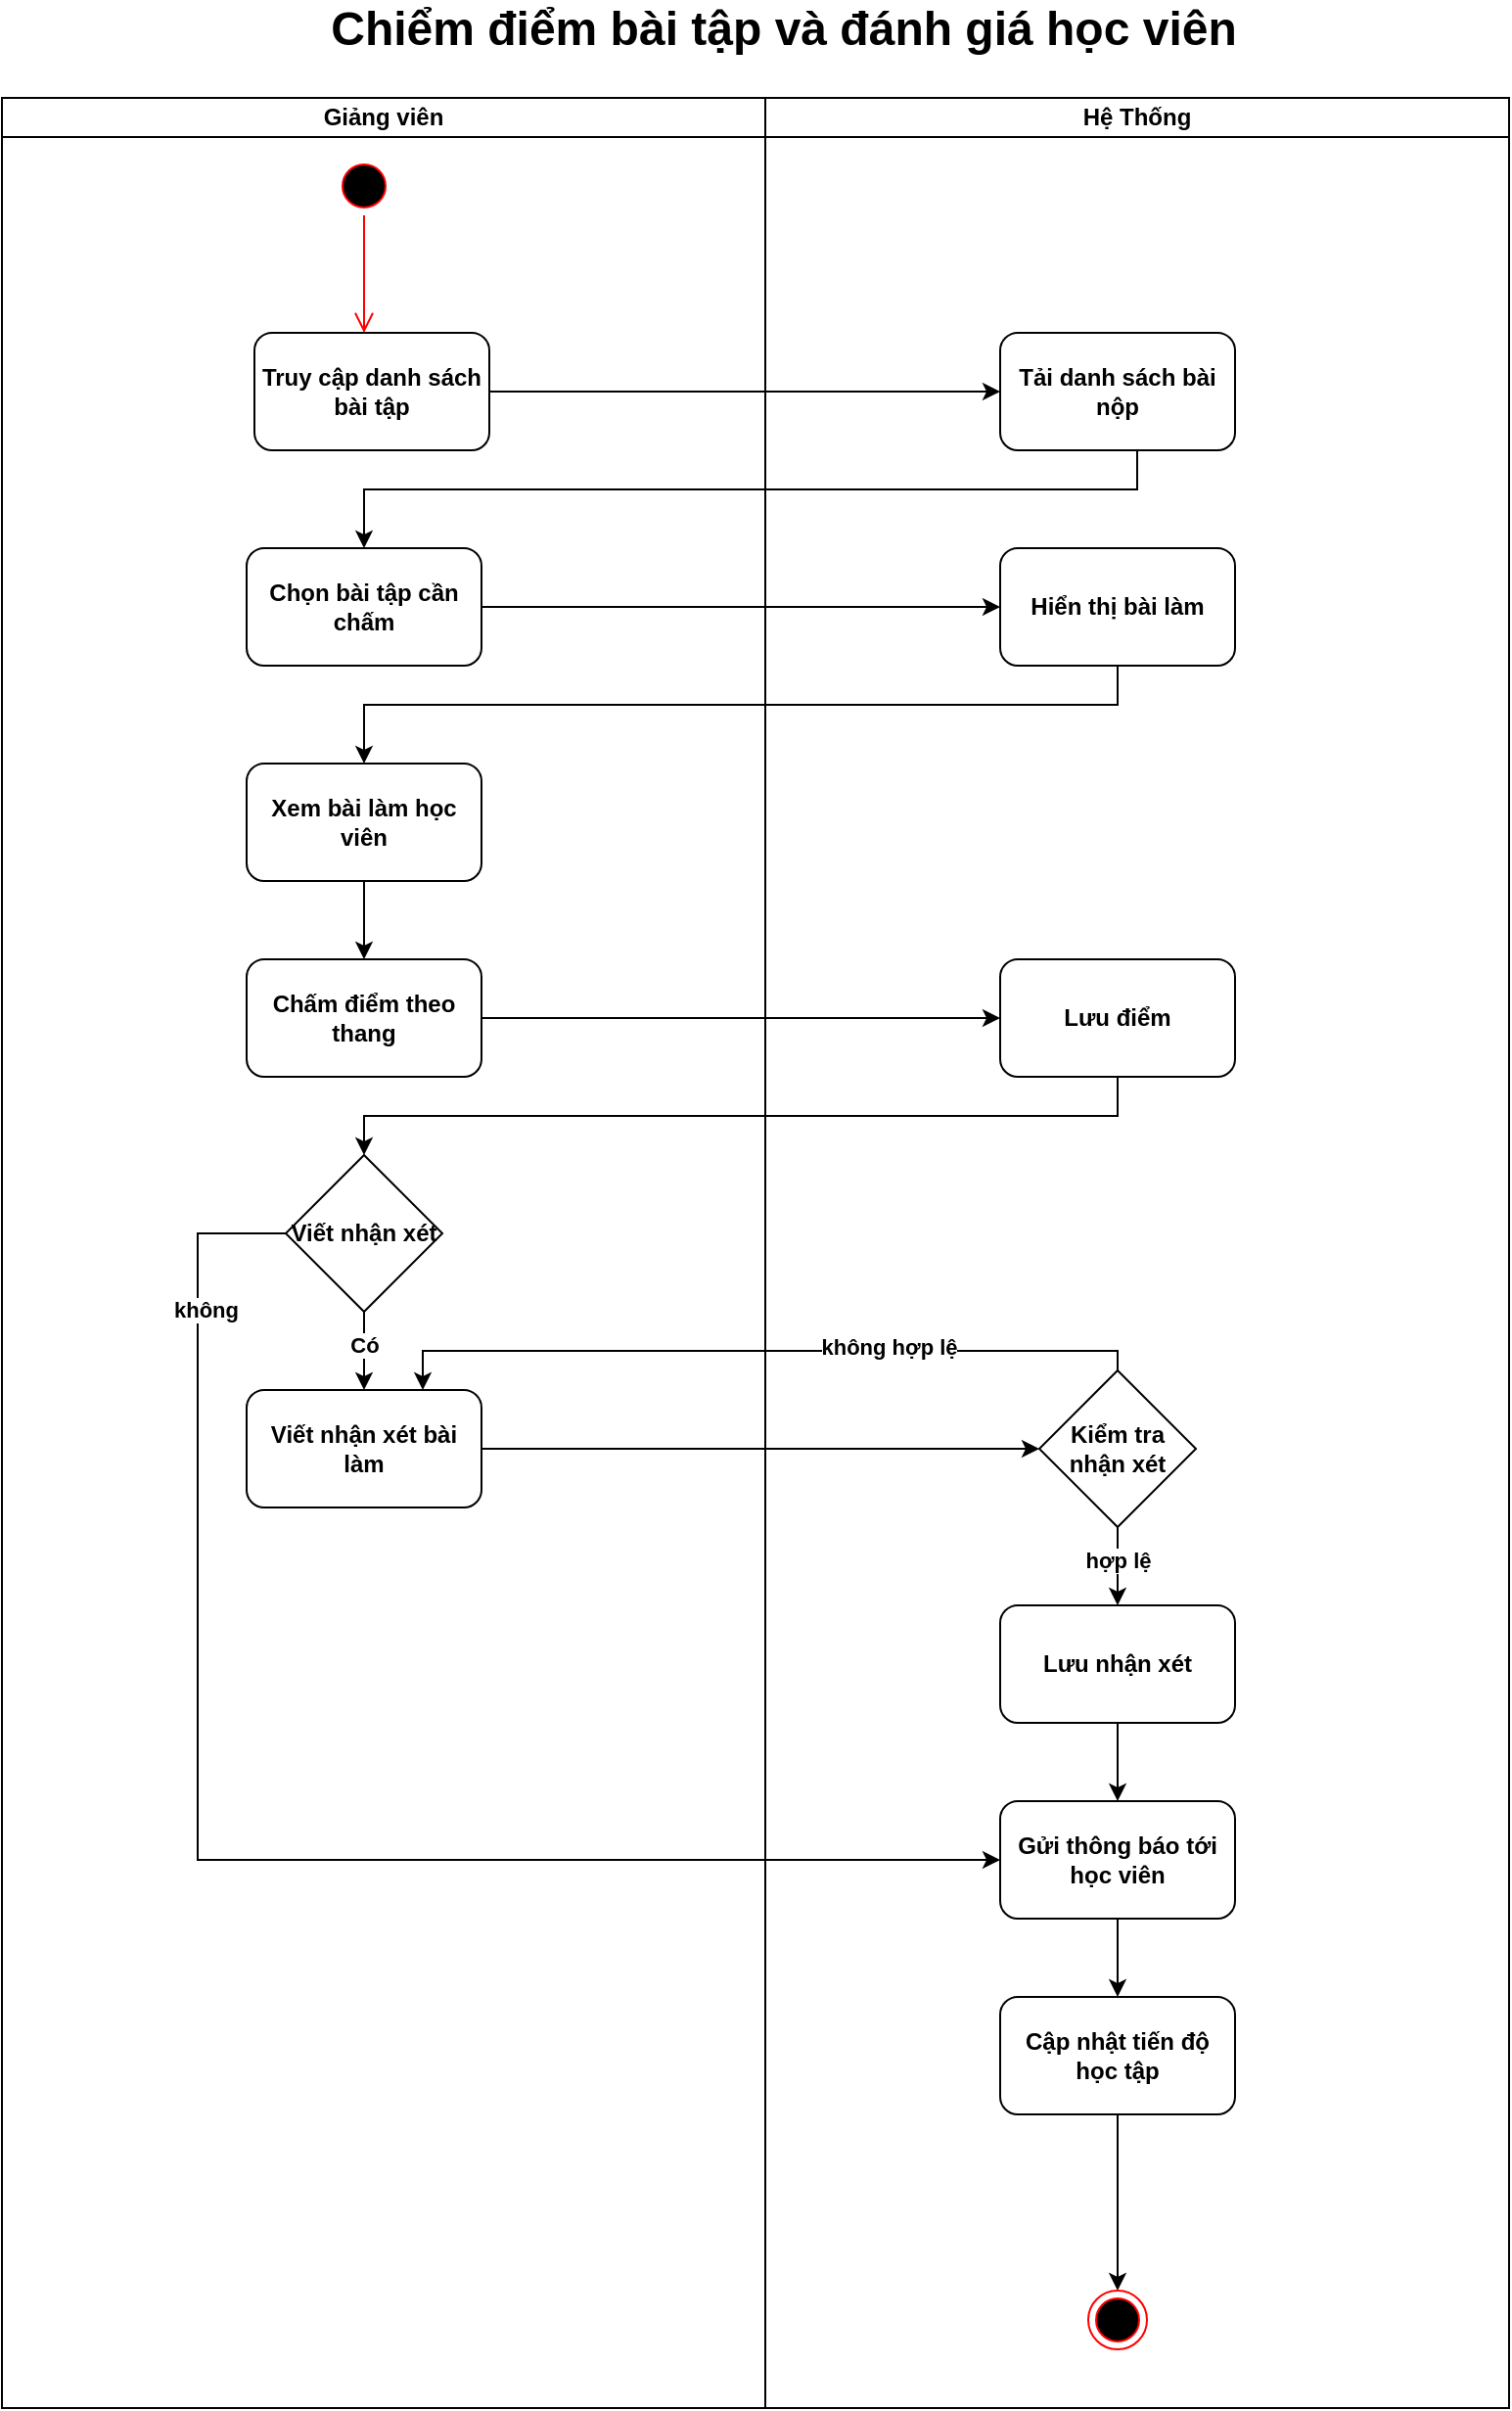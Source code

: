 <mxfile version="26.1.0">
  <diagram name="Page-1" id="wbQZyvyTx6BWdnMMYAxv">
    <mxGraphModel dx="2037" dy="1079" grid="1" gridSize="10" guides="1" tooltips="1" connect="1" arrows="1" fold="1" page="1" pageScale="1" pageWidth="850" pageHeight="1100" math="0" shadow="0">
      <root>
        <mxCell id="0" />
        <mxCell id="1" parent="0" />
        <mxCell id="KjcnaRuuAllKebxKeTsd-1" value="Giảng viên" style="swimlane;startSize=20;whiteSpace=wrap;html=1;fontStyle=1" vertex="1" parent="1">
          <mxGeometry x="60" y="150" width="390" height="1180" as="geometry" />
        </mxCell>
        <mxCell id="KjcnaRuuAllKebxKeTsd-2" value="" style="ellipse;html=1;shape=startState;fillColor=#000000;strokeColor=#ff0000;fontStyle=1" vertex="1" parent="KjcnaRuuAllKebxKeTsd-1">
          <mxGeometry x="170" y="30" width="30" height="30" as="geometry" />
        </mxCell>
        <mxCell id="KjcnaRuuAllKebxKeTsd-3" value="" style="edgeStyle=orthogonalEdgeStyle;html=1;verticalAlign=bottom;endArrow=open;endSize=8;strokeColor=#ff0000;rounded=0;fontStyle=1" edge="1" parent="KjcnaRuuAllKebxKeTsd-1" source="KjcnaRuuAllKebxKeTsd-2">
          <mxGeometry relative="1" as="geometry">
            <mxPoint x="185" y="120" as="targetPoint" />
          </mxGeometry>
        </mxCell>
        <mxCell id="KjcnaRuuAllKebxKeTsd-44" value="Chọn bài tập cần chấm" style="rounded=1;whiteSpace=wrap;html=1;fontStyle=1" vertex="1" parent="KjcnaRuuAllKebxKeTsd-1">
          <mxGeometry x="125" y="230" width="120" height="60" as="geometry" />
        </mxCell>
        <mxCell id="KjcnaRuuAllKebxKeTsd-55" style="edgeStyle=orthogonalEdgeStyle;rounded=0;orthogonalLoop=1;jettySize=auto;html=1;entryX=0.5;entryY=0;entryDx=0;entryDy=0;fontStyle=1" edge="1" parent="KjcnaRuuAllKebxKeTsd-1" source="KjcnaRuuAllKebxKeTsd-49" target="KjcnaRuuAllKebxKeTsd-53">
          <mxGeometry relative="1" as="geometry" />
        </mxCell>
        <mxCell id="KjcnaRuuAllKebxKeTsd-49" value="Xem bài làm học viên" style="rounded=1;whiteSpace=wrap;html=1;fontStyle=1" vertex="1" parent="KjcnaRuuAllKebxKeTsd-1">
          <mxGeometry x="125" y="340" width="120" height="60" as="geometry" />
        </mxCell>
        <mxCell id="KjcnaRuuAllKebxKeTsd-53" value="Chấm điểm theo thang" style="rounded=1;whiteSpace=wrap;html=1;fontStyle=1" vertex="1" parent="KjcnaRuuAllKebxKeTsd-1">
          <mxGeometry x="125" y="440" width="120" height="60" as="geometry" />
        </mxCell>
        <mxCell id="KjcnaRuuAllKebxKeTsd-64" style="edgeStyle=orthogonalEdgeStyle;rounded=0;orthogonalLoop=1;jettySize=auto;html=1;entryX=0.5;entryY=0;entryDx=0;entryDy=0;fontStyle=1" edge="1" parent="KjcnaRuuAllKebxKeTsd-1" source="KjcnaRuuAllKebxKeTsd-62" target="KjcnaRuuAllKebxKeTsd-63">
          <mxGeometry relative="1" as="geometry" />
        </mxCell>
        <mxCell id="KjcnaRuuAllKebxKeTsd-65" value="Có" style="edgeLabel;html=1;align=center;verticalAlign=middle;resizable=0;points=[];fontStyle=1" vertex="1" connectable="0" parent="KjcnaRuuAllKebxKeTsd-64">
          <mxGeometry x="-0.15" relative="1" as="geometry">
            <mxPoint as="offset" />
          </mxGeometry>
        </mxCell>
        <mxCell id="KjcnaRuuAllKebxKeTsd-62" value="Viết nhận xét" style="rhombus;whiteSpace=wrap;html=1;fontStyle=1" vertex="1" parent="KjcnaRuuAllKebxKeTsd-1">
          <mxGeometry x="145" y="540" width="80" height="80" as="geometry" />
        </mxCell>
        <mxCell id="KjcnaRuuAllKebxKeTsd-63" value="Viết nhận xét bài làm" style="rounded=1;whiteSpace=wrap;html=1;fontStyle=1" vertex="1" parent="KjcnaRuuAllKebxKeTsd-1">
          <mxGeometry x="125" y="660" width="120" height="60" as="geometry" />
        </mxCell>
        <mxCell id="KjcnaRuuAllKebxKeTsd-17" value="Hệ Thống" style="swimlane;startSize=20;whiteSpace=wrap;html=1;fontStyle=1" vertex="1" parent="1">
          <mxGeometry x="450" y="150" width="380" height="1180" as="geometry" />
        </mxCell>
        <mxCell id="KjcnaRuuAllKebxKeTsd-43" value="Tải danh sách bài nộp" style="rounded=1;whiteSpace=wrap;html=1;fontStyle=1" vertex="1" parent="KjcnaRuuAllKebxKeTsd-17">
          <mxGeometry x="120" y="120" width="120" height="60" as="geometry" />
        </mxCell>
        <mxCell id="KjcnaRuuAllKebxKeTsd-47" value="Hiển thị bài làm" style="rounded=1;whiteSpace=wrap;html=1;fontStyle=1" vertex="1" parent="KjcnaRuuAllKebxKeTsd-17">
          <mxGeometry x="120" y="230" width="120" height="60" as="geometry" />
        </mxCell>
        <mxCell id="KjcnaRuuAllKebxKeTsd-57" value="Lưu điểm" style="rounded=1;whiteSpace=wrap;html=1;fontStyle=1" vertex="1" parent="KjcnaRuuAllKebxKeTsd-17">
          <mxGeometry x="120" y="440" width="120" height="60" as="geometry" />
        </mxCell>
        <mxCell id="KjcnaRuuAllKebxKeTsd-71" style="edgeStyle=orthogonalEdgeStyle;rounded=0;orthogonalLoop=1;jettySize=auto;html=1;fontStyle=1" edge="1" parent="KjcnaRuuAllKebxKeTsd-17" source="KjcnaRuuAllKebxKeTsd-66" target="KjcnaRuuAllKebxKeTsd-70">
          <mxGeometry relative="1" as="geometry" />
        </mxCell>
        <mxCell id="KjcnaRuuAllKebxKeTsd-72" value="hợp lệ" style="edgeLabel;html=1;align=center;verticalAlign=middle;resizable=0;points=[];fontStyle=1" vertex="1" connectable="0" parent="KjcnaRuuAllKebxKeTsd-71">
          <mxGeometry x="-0.15" relative="1" as="geometry">
            <mxPoint as="offset" />
          </mxGeometry>
        </mxCell>
        <mxCell id="KjcnaRuuAllKebxKeTsd-66" value="Kiểm tra nhận xét" style="rhombus;whiteSpace=wrap;html=1;fontStyle=1" vertex="1" parent="KjcnaRuuAllKebxKeTsd-17">
          <mxGeometry x="140" y="650" width="80" height="80" as="geometry" />
        </mxCell>
        <mxCell id="KjcnaRuuAllKebxKeTsd-74" style="edgeStyle=orthogonalEdgeStyle;rounded=0;orthogonalLoop=1;jettySize=auto;html=1;fontStyle=1" edge="1" parent="KjcnaRuuAllKebxKeTsd-17" source="KjcnaRuuAllKebxKeTsd-70" target="KjcnaRuuAllKebxKeTsd-73">
          <mxGeometry relative="1" as="geometry" />
        </mxCell>
        <mxCell id="KjcnaRuuAllKebxKeTsd-70" value="Lưu nhận xét" style="rounded=1;whiteSpace=wrap;html=1;fontStyle=1" vertex="1" parent="KjcnaRuuAllKebxKeTsd-17">
          <mxGeometry x="120" y="770" width="120" height="60" as="geometry" />
        </mxCell>
        <mxCell id="KjcnaRuuAllKebxKeTsd-78" style="edgeStyle=orthogonalEdgeStyle;rounded=0;orthogonalLoop=1;jettySize=auto;html=1;fontStyle=1" edge="1" parent="KjcnaRuuAllKebxKeTsd-17" source="KjcnaRuuAllKebxKeTsd-73" target="KjcnaRuuAllKebxKeTsd-77">
          <mxGeometry relative="1" as="geometry" />
        </mxCell>
        <mxCell id="KjcnaRuuAllKebxKeTsd-73" value="Gửi thông báo tới học viên" style="rounded=1;whiteSpace=wrap;html=1;fontStyle=1" vertex="1" parent="KjcnaRuuAllKebxKeTsd-17">
          <mxGeometry x="120" y="870" width="120" height="60" as="geometry" />
        </mxCell>
        <mxCell id="KjcnaRuuAllKebxKeTsd-80" style="edgeStyle=orthogonalEdgeStyle;rounded=0;orthogonalLoop=1;jettySize=auto;html=1;entryX=0.5;entryY=0;entryDx=0;entryDy=0;fontStyle=1" edge="1" parent="KjcnaRuuAllKebxKeTsd-17" source="KjcnaRuuAllKebxKeTsd-77" target="KjcnaRuuAllKebxKeTsd-79">
          <mxGeometry relative="1" as="geometry" />
        </mxCell>
        <mxCell id="KjcnaRuuAllKebxKeTsd-77" value="Cập nhật tiến độ học tập" style="rounded=1;whiteSpace=wrap;html=1;fontStyle=1" vertex="1" parent="KjcnaRuuAllKebxKeTsd-17">
          <mxGeometry x="120" y="970" width="120" height="60" as="geometry" />
        </mxCell>
        <mxCell id="KjcnaRuuAllKebxKeTsd-79" value="" style="ellipse;html=1;shape=endState;fillColor=#000000;strokeColor=#ff0000;fontStyle=1" vertex="1" parent="KjcnaRuuAllKebxKeTsd-17">
          <mxGeometry x="165" y="1120" width="30" height="30" as="geometry" />
        </mxCell>
        <mxCell id="KjcnaRuuAllKebxKeTsd-25" value="&lt;span style=&quot;font-size: 24px;&quot;&gt;Chiểm điểm bài tập và đánh giá học viên&lt;/span&gt;" style="text;html=1;align=center;verticalAlign=middle;whiteSpace=wrap;rounded=0;fontStyle=1" vertex="1" parent="1">
          <mxGeometry x="189" y="100" width="541" height="30" as="geometry" />
        </mxCell>
        <mxCell id="KjcnaRuuAllKebxKeTsd-45" style="edgeStyle=orthogonalEdgeStyle;rounded=0;orthogonalLoop=1;jettySize=auto;html=1;fontStyle=1" edge="1" parent="1" source="KjcnaRuuAllKebxKeTsd-27" target="KjcnaRuuAllKebxKeTsd-43">
          <mxGeometry relative="1" as="geometry" />
        </mxCell>
        <mxCell id="KjcnaRuuAllKebxKeTsd-27" value="Truy cập danh sách bài tập" style="rounded=1;whiteSpace=wrap;html=1;fontStyle=1" vertex="1" parent="1">
          <mxGeometry x="189" y="270" width="120" height="60" as="geometry" />
        </mxCell>
        <mxCell id="KjcnaRuuAllKebxKeTsd-46" style="edgeStyle=orthogonalEdgeStyle;rounded=0;orthogonalLoop=1;jettySize=auto;html=1;fontStyle=1" edge="1" parent="1" source="KjcnaRuuAllKebxKeTsd-43" target="KjcnaRuuAllKebxKeTsd-44">
          <mxGeometry relative="1" as="geometry">
            <Array as="points">
              <mxPoint x="640" y="350" />
              <mxPoint x="245" y="350" />
            </Array>
          </mxGeometry>
        </mxCell>
        <mxCell id="KjcnaRuuAllKebxKeTsd-48" style="edgeStyle=orthogonalEdgeStyle;rounded=0;orthogonalLoop=1;jettySize=auto;html=1;fontStyle=1" edge="1" parent="1" source="KjcnaRuuAllKebxKeTsd-44" target="KjcnaRuuAllKebxKeTsd-47">
          <mxGeometry relative="1" as="geometry" />
        </mxCell>
        <mxCell id="KjcnaRuuAllKebxKeTsd-50" style="edgeStyle=orthogonalEdgeStyle;rounded=0;orthogonalLoop=1;jettySize=auto;html=1;fontStyle=1" edge="1" parent="1" source="KjcnaRuuAllKebxKeTsd-47" target="KjcnaRuuAllKebxKeTsd-49">
          <mxGeometry relative="1" as="geometry">
            <Array as="points">
              <mxPoint x="630" y="460" />
              <mxPoint x="245" y="460" />
            </Array>
          </mxGeometry>
        </mxCell>
        <mxCell id="KjcnaRuuAllKebxKeTsd-58" style="edgeStyle=orthogonalEdgeStyle;rounded=0;orthogonalLoop=1;jettySize=auto;html=1;fontStyle=1" edge="1" parent="1" source="KjcnaRuuAllKebxKeTsd-53" target="KjcnaRuuAllKebxKeTsd-57">
          <mxGeometry relative="1" as="geometry" />
        </mxCell>
        <mxCell id="KjcnaRuuAllKebxKeTsd-61" style="edgeStyle=orthogonalEdgeStyle;rounded=0;orthogonalLoop=1;jettySize=auto;html=1;fontStyle=1" edge="1" parent="1" source="KjcnaRuuAllKebxKeTsd-57">
          <mxGeometry relative="1" as="geometry">
            <mxPoint x="245" y="690" as="targetPoint" />
            <Array as="points">
              <mxPoint x="630" y="670" />
              <mxPoint x="245" y="670" />
            </Array>
          </mxGeometry>
        </mxCell>
        <mxCell id="KjcnaRuuAllKebxKeTsd-67" style="edgeStyle=orthogonalEdgeStyle;rounded=0;orthogonalLoop=1;jettySize=auto;html=1;fontStyle=1" edge="1" parent="1" source="KjcnaRuuAllKebxKeTsd-63" target="KjcnaRuuAllKebxKeTsd-66">
          <mxGeometry relative="1" as="geometry" />
        </mxCell>
        <mxCell id="KjcnaRuuAllKebxKeTsd-68" style="edgeStyle=orthogonalEdgeStyle;rounded=0;orthogonalLoop=1;jettySize=auto;html=1;entryX=0.75;entryY=0;entryDx=0;entryDy=0;fontStyle=1" edge="1" parent="1" source="KjcnaRuuAllKebxKeTsd-66" target="KjcnaRuuAllKebxKeTsd-63">
          <mxGeometry relative="1" as="geometry">
            <Array as="points">
              <mxPoint x="630" y="790" />
              <mxPoint x="275" y="790" />
            </Array>
          </mxGeometry>
        </mxCell>
        <mxCell id="KjcnaRuuAllKebxKeTsd-69" value="không hợp lệ" style="edgeLabel;html=1;align=center;verticalAlign=middle;resizable=0;points=[];fontStyle=1" vertex="1" connectable="0" parent="KjcnaRuuAllKebxKeTsd-68">
          <mxGeometry x="-0.34" y="-2" relative="1" as="geometry">
            <mxPoint as="offset" />
          </mxGeometry>
        </mxCell>
        <mxCell id="KjcnaRuuAllKebxKeTsd-75" style="edgeStyle=orthogonalEdgeStyle;rounded=0;orthogonalLoop=1;jettySize=auto;html=1;entryX=0;entryY=0.5;entryDx=0;entryDy=0;fontStyle=1" edge="1" parent="1" source="KjcnaRuuAllKebxKeTsd-62" target="KjcnaRuuAllKebxKeTsd-73">
          <mxGeometry relative="1" as="geometry">
            <Array as="points">
              <mxPoint x="160" y="730" />
              <mxPoint x="160" y="1050" />
            </Array>
          </mxGeometry>
        </mxCell>
        <mxCell id="KjcnaRuuAllKebxKeTsd-76" value="không" style="edgeLabel;html=1;align=center;verticalAlign=middle;resizable=0;points=[];fontStyle=1" vertex="1" connectable="0" parent="KjcnaRuuAllKebxKeTsd-75">
          <mxGeometry x="-0.784" y="4" relative="1" as="geometry">
            <mxPoint as="offset" />
          </mxGeometry>
        </mxCell>
      </root>
    </mxGraphModel>
  </diagram>
</mxfile>
